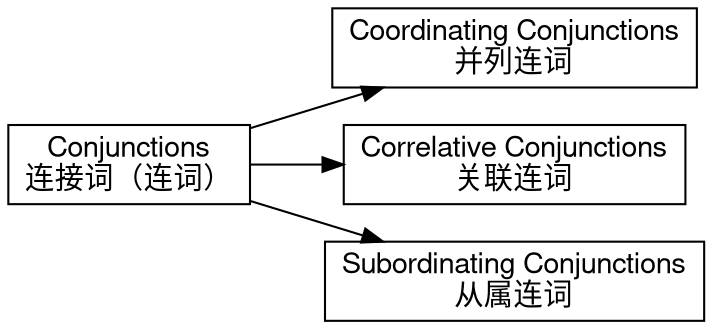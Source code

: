 digraph GrammarC7_F {
	rankdir=LR
	node [fontname="Helvetica, SimHei" fontsize=14 shape=rect]
	C7 [label="Conjunctions
连接词（连词）"]
	D65 [label="Coordinating Conjunctions
并列连词"]
	D66 [label="Correlative Conjunctions
关联连词"]
	D67 [label="Subordinating Conjunctions
从属连词"]
	C7 -> D65
	C7 -> D66
	C7 -> D67
}
